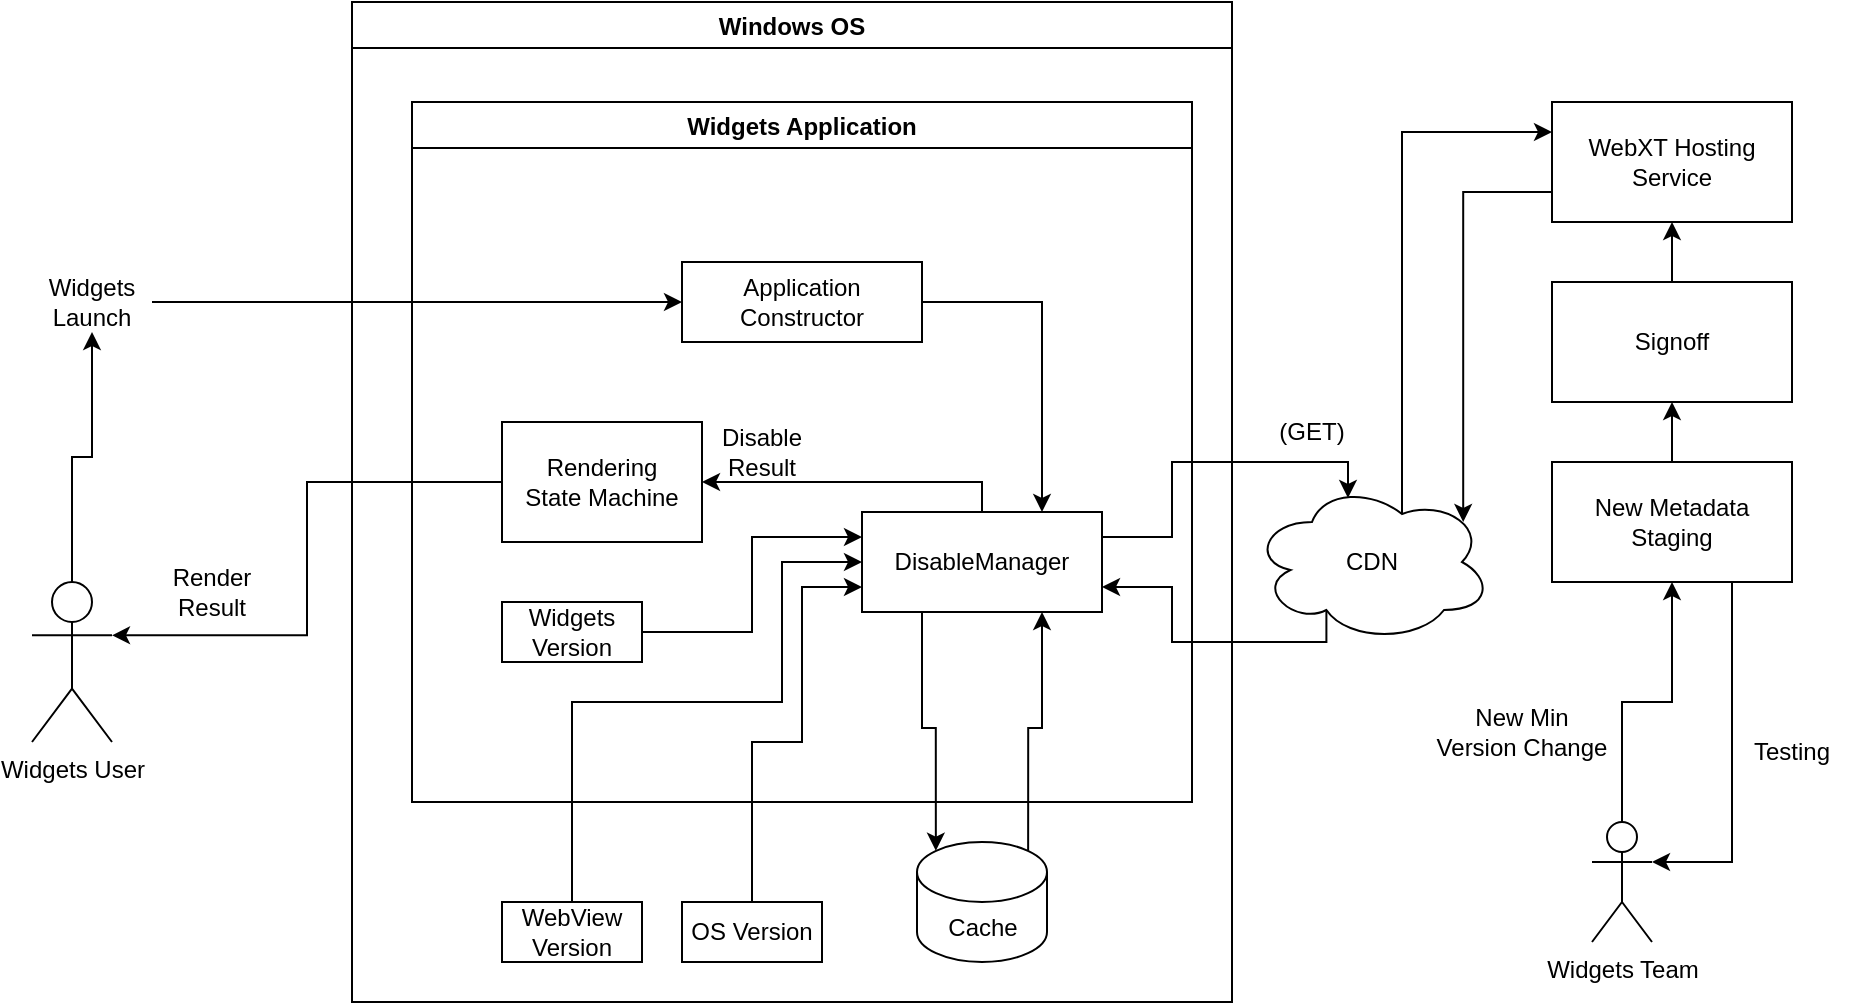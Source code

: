 <mxfile version="17.4.0" type="github">
  <diagram id="AsmDOjnfKcRKhj898bkN" name="Page-1">
    <mxGraphModel dx="2031" dy="623" grid="1" gridSize="10" guides="1" tooltips="1" connect="1" arrows="1" fold="1" page="1" pageScale="1" pageWidth="850" pageHeight="1100" math="0" shadow="0">
      <root>
        <mxCell id="0" />
        <mxCell id="1" parent="0" />
        <mxCell id="qfW_QFoBr3lKHCpkq5s--106" style="edgeStyle=orthogonalEdgeStyle;rounded=0;orthogonalLoop=1;jettySize=auto;html=1;exitX=0.5;exitY=0;exitDx=0;exitDy=0;exitPerimeter=0;entryX=0.5;entryY=1;entryDx=0;entryDy=0;" parent="1" source="qfW_QFoBr3lKHCpkq5s--1" target="qfW_QFoBr3lKHCpkq5s--78" edge="1">
          <mxGeometry relative="1" as="geometry" />
        </mxCell>
        <mxCell id="qfW_QFoBr3lKHCpkq5s--1" value="Widgets User" style="shape=umlActor;verticalLabelPosition=bottom;verticalAlign=top;html=1;outlineConnect=0;comic=0;noLabel=0;" parent="1" vertex="1">
          <mxGeometry x="-120" y="330" width="40" height="80" as="geometry" />
        </mxCell>
        <mxCell id="qfW_QFoBr3lKHCpkq5s--101" style="edgeStyle=orthogonalEdgeStyle;rounded=0;orthogonalLoop=1;jettySize=auto;html=1;exitX=0.31;exitY=0.8;exitDx=0;exitDy=0;exitPerimeter=0;entryX=1;entryY=0.75;entryDx=0;entryDy=0;" parent="1" source="qfW_QFoBr3lKHCpkq5s--32" target="qfW_QFoBr3lKHCpkq5s--26" edge="1">
          <mxGeometry relative="1" as="geometry">
            <Array as="points">
              <mxPoint x="527" y="360" />
              <mxPoint x="450" y="360" />
              <mxPoint x="450" y="333" />
            </Array>
          </mxGeometry>
        </mxCell>
        <mxCell id="eRGBRlPzaYkak0whC12o-1" style="edgeStyle=orthogonalEdgeStyle;rounded=0;orthogonalLoop=1;jettySize=auto;html=1;exitX=0.625;exitY=0.2;exitDx=0;exitDy=0;exitPerimeter=0;entryX=0;entryY=0.25;entryDx=0;entryDy=0;" edge="1" parent="1" source="qfW_QFoBr3lKHCpkq5s--32" target="qfW_QFoBr3lKHCpkq5s--49">
          <mxGeometry relative="1" as="geometry">
            <Array as="points">
              <mxPoint x="565" y="105" />
            </Array>
          </mxGeometry>
        </mxCell>
        <mxCell id="qfW_QFoBr3lKHCpkq5s--32" value="CDN" style="ellipse;shape=cloud;whiteSpace=wrap;html=1;" parent="1" vertex="1">
          <mxGeometry x="490" y="280" width="120" height="80" as="geometry" />
        </mxCell>
        <mxCell id="qfW_QFoBr3lKHCpkq5s--110" style="edgeStyle=orthogonalEdgeStyle;rounded=0;orthogonalLoop=1;jettySize=auto;html=1;exitX=0.75;exitY=1;exitDx=0;exitDy=0;entryX=1;entryY=0.333;entryDx=0;entryDy=0;entryPerimeter=0;" parent="1" source="qfW_QFoBr3lKHCpkq5s--35" target="qfW_QFoBr3lKHCpkq5s--39" edge="1">
          <mxGeometry relative="1" as="geometry" />
        </mxCell>
        <mxCell id="qfW_QFoBr3lKHCpkq5s--35" value="New Metadata Staging" style="rounded=0;whiteSpace=wrap;html=1;" parent="1" vertex="1">
          <mxGeometry x="640" y="270" width="120" height="60" as="geometry" />
        </mxCell>
        <mxCell id="qfW_QFoBr3lKHCpkq5s--36" value="" style="endArrow=classic;html=1;rounded=0;exitX=0.5;exitY=0;exitDx=0;exitDy=0;entryX=0.5;entryY=1;entryDx=0;entryDy=0;" parent="1" source="qfW_QFoBr3lKHCpkq5s--35" target="qfW_QFoBr3lKHCpkq5s--37" edge="1">
          <mxGeometry width="50" height="50" relative="1" as="geometry">
            <mxPoint x="670" y="240" as="sourcePoint" />
            <mxPoint x="660" y="210" as="targetPoint" />
          </mxGeometry>
        </mxCell>
        <mxCell id="qfW_QFoBr3lKHCpkq5s--50" style="edgeStyle=orthogonalEdgeStyle;rounded=0;orthogonalLoop=1;jettySize=auto;html=1;entryX=0.5;entryY=1;entryDx=0;entryDy=0;" parent="1" source="qfW_QFoBr3lKHCpkq5s--37" target="qfW_QFoBr3lKHCpkq5s--49" edge="1">
          <mxGeometry relative="1" as="geometry" />
        </mxCell>
        <mxCell id="qfW_QFoBr3lKHCpkq5s--37" value="Signoff" style="rounded=0;whiteSpace=wrap;html=1;" parent="1" vertex="1">
          <mxGeometry x="640" y="180" width="120" height="60" as="geometry" />
        </mxCell>
        <mxCell id="qfW_QFoBr3lKHCpkq5s--43" style="edgeStyle=orthogonalEdgeStyle;rounded=0;orthogonalLoop=1;jettySize=auto;html=1;entryX=0.5;entryY=1;entryDx=0;entryDy=0;" parent="1" source="qfW_QFoBr3lKHCpkq5s--39" target="qfW_QFoBr3lKHCpkq5s--35" edge="1">
          <mxGeometry relative="1" as="geometry" />
        </mxCell>
        <mxCell id="qfW_QFoBr3lKHCpkq5s--39" value="Widgets Team" style="shape=umlActor;verticalLabelPosition=bottom;verticalAlign=top;html=1;outlineConnect=0;" parent="1" vertex="1">
          <mxGeometry x="660" y="450" width="30" height="60" as="geometry" />
        </mxCell>
        <mxCell id="qfW_QFoBr3lKHCpkq5s--45" value="Testing" style="text;html=1;strokeColor=none;fillColor=none;align=center;verticalAlign=middle;whiteSpace=wrap;rounded=0;" parent="1" vertex="1">
          <mxGeometry x="730" y="400" width="60" height="30" as="geometry" />
        </mxCell>
        <mxCell id="eRGBRlPzaYkak0whC12o-9" style="edgeStyle=orthogonalEdgeStyle;rounded=0;orthogonalLoop=1;jettySize=auto;html=1;exitX=0;exitY=0.75;exitDx=0;exitDy=0;entryX=0.88;entryY=0.25;entryDx=0;entryDy=0;entryPerimeter=0;" edge="1" parent="1" source="qfW_QFoBr3lKHCpkq5s--49" target="qfW_QFoBr3lKHCpkq5s--32">
          <mxGeometry relative="1" as="geometry" />
        </mxCell>
        <mxCell id="qfW_QFoBr3lKHCpkq5s--49" value="WebXT Hosting Service" style="rounded=0;whiteSpace=wrap;html=1;" parent="1" vertex="1">
          <mxGeometry x="640" y="90" width="120" height="60" as="geometry" />
        </mxCell>
        <mxCell id="qfW_QFoBr3lKHCpkq5s--56" value="Windows OS" style="swimlane;" parent="1" vertex="1">
          <mxGeometry x="40" y="40" width="440" height="500" as="geometry">
            <mxRectangle x="40" y="40" width="110" height="23" as="alternateBounds" />
          </mxGeometry>
        </mxCell>
        <mxCell id="qfW_QFoBr3lKHCpkq5s--98" style="edgeStyle=orthogonalEdgeStyle;rounded=0;orthogonalLoop=1;jettySize=auto;html=1;exitX=0.5;exitY=0;exitDx=0;exitDy=0;entryX=0;entryY=0.5;entryDx=0;entryDy=0;" parent="qfW_QFoBr3lKHCpkq5s--56" source="qfW_QFoBr3lKHCpkq5s--58" target="qfW_QFoBr3lKHCpkq5s--26" edge="1">
          <mxGeometry relative="1" as="geometry">
            <Array as="points">
              <mxPoint x="110" y="350" />
              <mxPoint x="215" y="350" />
              <mxPoint x="215" y="280" />
            </Array>
          </mxGeometry>
        </mxCell>
        <mxCell id="qfW_QFoBr3lKHCpkq5s--58" value="WebView Version" style="rounded=0;whiteSpace=wrap;html=1;" parent="qfW_QFoBr3lKHCpkq5s--56" vertex="1">
          <mxGeometry x="75" y="450" width="70" height="30" as="geometry" />
        </mxCell>
        <mxCell id="qfW_QFoBr3lKHCpkq5s--99" style="edgeStyle=orthogonalEdgeStyle;rounded=0;orthogonalLoop=1;jettySize=auto;html=1;exitX=0.5;exitY=0;exitDx=0;exitDy=0;entryX=0;entryY=0.75;entryDx=0;entryDy=0;" parent="qfW_QFoBr3lKHCpkq5s--56" source="qfW_QFoBr3lKHCpkq5s--57" target="qfW_QFoBr3lKHCpkq5s--26" edge="1">
          <mxGeometry relative="1" as="geometry">
            <Array as="points">
              <mxPoint x="200" y="370" />
              <mxPoint x="225" y="370" />
              <mxPoint x="225" y="293" />
            </Array>
          </mxGeometry>
        </mxCell>
        <mxCell id="qfW_QFoBr3lKHCpkq5s--57" value="OS Version" style="rounded=0;whiteSpace=wrap;html=1;" parent="qfW_QFoBr3lKHCpkq5s--56" vertex="1">
          <mxGeometry x="165" y="450" width="70" height="30" as="geometry" />
        </mxCell>
        <mxCell id="qfW_QFoBr3lKHCpkq5s--13" value="Widgets Application" style="swimlane;" parent="qfW_QFoBr3lKHCpkq5s--56" vertex="1">
          <mxGeometry x="30" y="50" width="390" height="350" as="geometry">
            <mxRectangle x="30" y="50" width="150" height="23" as="alternateBounds" />
          </mxGeometry>
        </mxCell>
        <mxCell id="qfW_QFoBr3lKHCpkq5s--47" style="edgeStyle=orthogonalEdgeStyle;rounded=0;orthogonalLoop=1;jettySize=auto;html=1;entryX=1;entryY=0.5;entryDx=0;entryDy=0;" parent="qfW_QFoBr3lKHCpkq5s--13" source="qfW_QFoBr3lKHCpkq5s--26" target="qfW_QFoBr3lKHCpkq5s--46" edge="1">
          <mxGeometry relative="1" as="geometry">
            <Array as="points">
              <mxPoint x="205" y="190" />
              <mxPoint x="205" y="190" />
            </Array>
          </mxGeometry>
        </mxCell>
        <mxCell id="qfW_QFoBr3lKHCpkq5s--26" value="DisableManager" style="rounded=0;whiteSpace=wrap;html=1;" parent="qfW_QFoBr3lKHCpkq5s--13" vertex="1">
          <mxGeometry x="225" y="205" width="120" height="50" as="geometry" />
        </mxCell>
        <mxCell id="qfW_QFoBr3lKHCpkq5s--46" value="Rendering&lt;br&gt;State Machine" style="rounded=0;whiteSpace=wrap;html=1;" parent="qfW_QFoBr3lKHCpkq5s--13" vertex="1">
          <mxGeometry x="45" y="160" width="100" height="60" as="geometry" />
        </mxCell>
        <mxCell id="qfW_QFoBr3lKHCpkq5s--97" style="edgeStyle=orthogonalEdgeStyle;rounded=0;orthogonalLoop=1;jettySize=auto;html=1;exitX=1;exitY=0.5;exitDx=0;exitDy=0;entryX=0;entryY=0.25;entryDx=0;entryDy=0;" parent="qfW_QFoBr3lKHCpkq5s--13" source="qfW_QFoBr3lKHCpkq5s--52" target="qfW_QFoBr3lKHCpkq5s--26" edge="1">
          <mxGeometry relative="1" as="geometry" />
        </mxCell>
        <mxCell id="qfW_QFoBr3lKHCpkq5s--52" value="Widgets Version" style="rounded=0;whiteSpace=wrap;html=1;" parent="qfW_QFoBr3lKHCpkq5s--13" vertex="1">
          <mxGeometry x="45" y="250" width="70" height="30" as="geometry" />
        </mxCell>
        <mxCell id="qfW_QFoBr3lKHCpkq5s--77" value="Disable Result" style="text;html=1;strokeColor=none;fillColor=none;align=center;verticalAlign=middle;whiteSpace=wrap;rounded=0;" parent="qfW_QFoBr3lKHCpkq5s--13" vertex="1">
          <mxGeometry x="145" y="160" width="60" height="30" as="geometry" />
        </mxCell>
        <mxCell id="qfW_QFoBr3lKHCpkq5s--108" style="edgeStyle=orthogonalEdgeStyle;rounded=0;orthogonalLoop=1;jettySize=auto;html=1;exitX=1;exitY=0.5;exitDx=0;exitDy=0;entryX=0.75;entryY=0;entryDx=0;entryDy=0;" parent="qfW_QFoBr3lKHCpkq5s--13" source="qfW_QFoBr3lKHCpkq5s--105" target="qfW_QFoBr3lKHCpkq5s--26" edge="1">
          <mxGeometry relative="1" as="geometry" />
        </mxCell>
        <mxCell id="qfW_QFoBr3lKHCpkq5s--105" value="Application Constructor" style="rounded=0;whiteSpace=wrap;html=1;" parent="qfW_QFoBr3lKHCpkq5s--13" vertex="1">
          <mxGeometry x="135" y="80" width="120" height="40" as="geometry" />
        </mxCell>
        <mxCell id="qfW_QFoBr3lKHCpkq5s--96" style="edgeStyle=orthogonalEdgeStyle;rounded=0;orthogonalLoop=1;jettySize=auto;html=1;exitX=0.855;exitY=0;exitDx=0;exitDy=4.35;exitPerimeter=0;entryX=0.75;entryY=1;entryDx=0;entryDy=0;" parent="qfW_QFoBr3lKHCpkq5s--56" source="qfW_QFoBr3lKHCpkq5s--22" target="qfW_QFoBr3lKHCpkq5s--26" edge="1">
          <mxGeometry relative="1" as="geometry">
            <Array as="points">
              <mxPoint x="338" y="363" />
              <mxPoint x="345" y="363" />
            </Array>
          </mxGeometry>
        </mxCell>
        <mxCell id="qfW_QFoBr3lKHCpkq5s--22" value="Cache" style="shape=cylinder3;whiteSpace=wrap;html=1;boundedLbl=1;backgroundOutline=1;size=15;" parent="qfW_QFoBr3lKHCpkq5s--56" vertex="1">
          <mxGeometry x="282.5" y="420" width="65" height="60" as="geometry" />
        </mxCell>
        <mxCell id="qfW_QFoBr3lKHCpkq5s--95" style="edgeStyle=orthogonalEdgeStyle;rounded=0;orthogonalLoop=1;jettySize=auto;html=1;exitX=0.25;exitY=1;exitDx=0;exitDy=0;entryX=0.145;entryY=0;entryDx=0;entryDy=4.35;entryPerimeter=0;" parent="qfW_QFoBr3lKHCpkq5s--56" source="qfW_QFoBr3lKHCpkq5s--26" target="qfW_QFoBr3lKHCpkq5s--22" edge="1">
          <mxGeometry relative="1" as="geometry">
            <Array as="points">
              <mxPoint x="285" y="363" />
              <mxPoint x="292" y="363" />
            </Array>
          </mxGeometry>
        </mxCell>
        <mxCell id="qfW_QFoBr3lKHCpkq5s--107" style="edgeStyle=orthogonalEdgeStyle;rounded=0;orthogonalLoop=1;jettySize=auto;html=1;exitX=1;exitY=0.5;exitDx=0;exitDy=0;entryX=0;entryY=0.5;entryDx=0;entryDy=0;" parent="1" source="qfW_QFoBr3lKHCpkq5s--78" target="qfW_QFoBr3lKHCpkq5s--105" edge="1">
          <mxGeometry relative="1" as="geometry" />
        </mxCell>
        <mxCell id="qfW_QFoBr3lKHCpkq5s--78" value="Widgets Launch" style="text;html=1;strokeColor=none;fillColor=none;align=center;verticalAlign=middle;whiteSpace=wrap;rounded=0;" parent="1" vertex="1">
          <mxGeometry x="-120" y="175" width="60" height="30" as="geometry" />
        </mxCell>
        <mxCell id="qfW_QFoBr3lKHCpkq5s--79" value="Render Result" style="text;html=1;strokeColor=none;fillColor=none;align=center;verticalAlign=middle;whiteSpace=wrap;rounded=0;" parent="1" vertex="1">
          <mxGeometry x="-60" y="320" width="60" height="30" as="geometry" />
        </mxCell>
        <mxCell id="qfW_QFoBr3lKHCpkq5s--100" style="edgeStyle=orthogonalEdgeStyle;rounded=0;orthogonalLoop=1;jettySize=auto;html=1;exitX=1;exitY=0.25;exitDx=0;exitDy=0;entryX=0.4;entryY=0.1;entryDx=0;entryDy=0;entryPerimeter=0;" parent="1" source="qfW_QFoBr3lKHCpkq5s--26" target="qfW_QFoBr3lKHCpkq5s--32" edge="1">
          <mxGeometry relative="1" as="geometry">
            <Array as="points">
              <mxPoint x="450" y="308" />
              <mxPoint x="450" y="270" />
              <mxPoint x="538" y="270" />
            </Array>
          </mxGeometry>
        </mxCell>
        <mxCell id="qfW_QFoBr3lKHCpkq5s--111" style="edgeStyle=orthogonalEdgeStyle;rounded=0;orthogonalLoop=1;jettySize=auto;html=1;exitX=0;exitY=0.5;exitDx=0;exitDy=0;entryX=1;entryY=0.333;entryDx=0;entryDy=0;entryPerimeter=0;" parent="1" source="qfW_QFoBr3lKHCpkq5s--46" target="qfW_QFoBr3lKHCpkq5s--1" edge="1">
          <mxGeometry relative="1" as="geometry" />
        </mxCell>
        <mxCell id="qfW_QFoBr3lKHCpkq5s--112" value="New Min Version Change" style="text;html=1;strokeColor=none;fillColor=none;align=center;verticalAlign=middle;whiteSpace=wrap;rounded=0;" parent="1" vertex="1">
          <mxGeometry x="580" y="390" width="90" height="30" as="geometry" />
        </mxCell>
        <mxCell id="9DuTuRwA5OmarK-SMwC1-1" value="(GET)" style="text;html=1;strokeColor=none;fillColor=none;align=center;verticalAlign=middle;whiteSpace=wrap;rounded=0;" parent="1" vertex="1">
          <mxGeometry x="490" y="240" width="60" height="30" as="geometry" />
        </mxCell>
      </root>
    </mxGraphModel>
  </diagram>
</mxfile>
